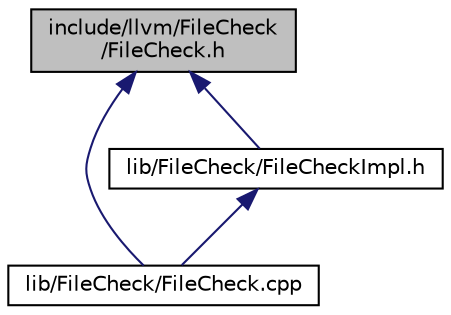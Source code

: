 digraph "include/llvm/FileCheck/FileCheck.h"
{
 // LATEX_PDF_SIZE
  bgcolor="transparent";
  edge [fontname="Helvetica",fontsize="10",labelfontname="Helvetica",labelfontsize="10"];
  node [fontname="Helvetica",fontsize="10",shape=record];
  Node1 [label="include/llvm/FileCheck\l/FileCheck.h",height=0.2,width=0.4,color="black", fillcolor="grey75", style="filled", fontcolor="black",tooltip=" "];
  Node1 -> Node2 [dir="back",color="midnightblue",fontsize="10",style="solid",fontname="Helvetica"];
  Node2 [label="lib/FileCheck/FileCheck.cpp",height=0.2,width=0.4,color="black",URL="$FileCheck_8cpp.html",tooltip=" "];
  Node1 -> Node3 [dir="back",color="midnightblue",fontsize="10",style="solid",fontname="Helvetica"];
  Node3 [label="lib/FileCheck/FileCheckImpl.h",height=0.2,width=0.4,color="black",URL="$FileCheckImpl_8h.html",tooltip=" "];
  Node3 -> Node2 [dir="back",color="midnightblue",fontsize="10",style="solid",fontname="Helvetica"];
}
